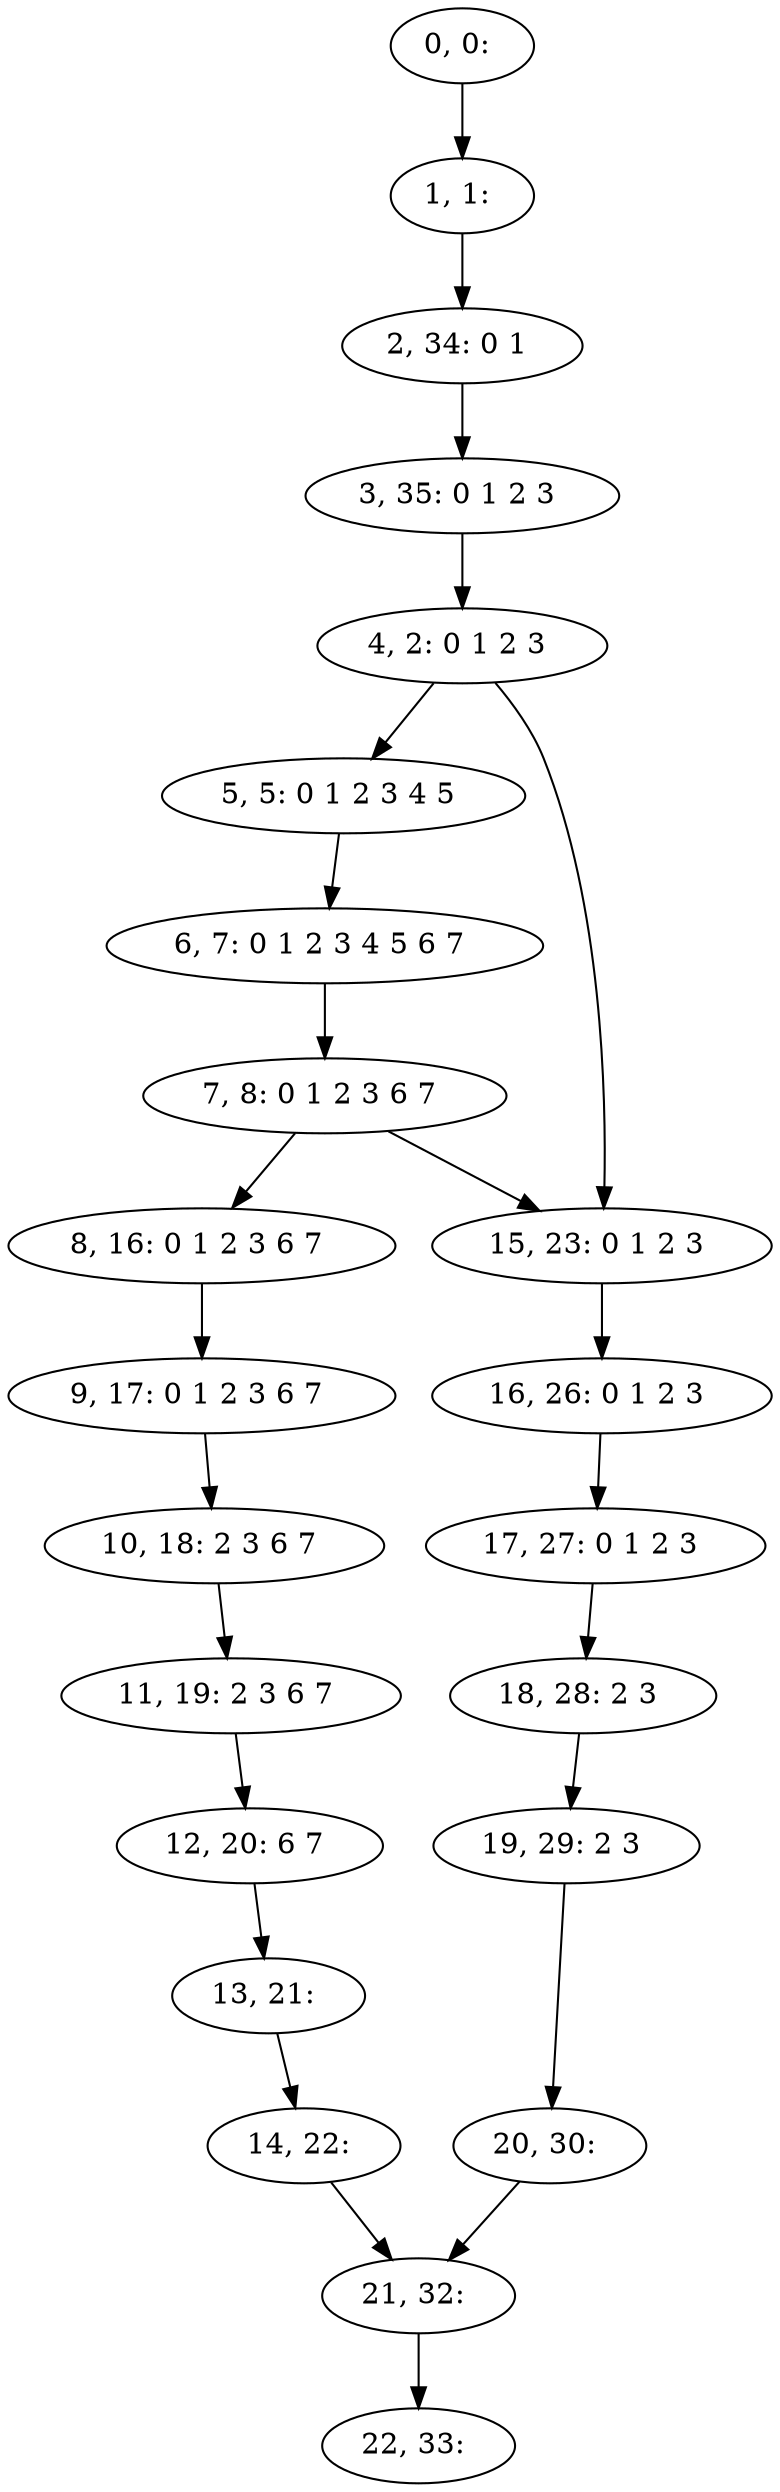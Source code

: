 digraph G {
0[label="0, 0: "];
1[label="1, 1: "];
2[label="2, 34: 0 1 "];
3[label="3, 35: 0 1 2 3 "];
4[label="4, 2: 0 1 2 3 "];
5[label="5, 5: 0 1 2 3 4 5 "];
6[label="6, 7: 0 1 2 3 4 5 6 7 "];
7[label="7, 8: 0 1 2 3 6 7 "];
8[label="8, 16: 0 1 2 3 6 7 "];
9[label="9, 17: 0 1 2 3 6 7 "];
10[label="10, 18: 2 3 6 7 "];
11[label="11, 19: 2 3 6 7 "];
12[label="12, 20: 6 7 "];
13[label="13, 21: "];
14[label="14, 22: "];
15[label="15, 23: 0 1 2 3 "];
16[label="16, 26: 0 1 2 3 "];
17[label="17, 27: 0 1 2 3 "];
18[label="18, 28: 2 3 "];
19[label="19, 29: 2 3 "];
20[label="20, 30: "];
21[label="21, 32: "];
22[label="22, 33: "];
0->1 ;
1->2 ;
2->3 ;
3->4 ;
4->5 ;
4->15 ;
5->6 ;
6->7 ;
7->8 ;
7->15 ;
8->9 ;
9->10 ;
10->11 ;
11->12 ;
12->13 ;
13->14 ;
14->21 ;
15->16 ;
16->17 ;
17->18 ;
18->19 ;
19->20 ;
20->21 ;
21->22 ;
}
